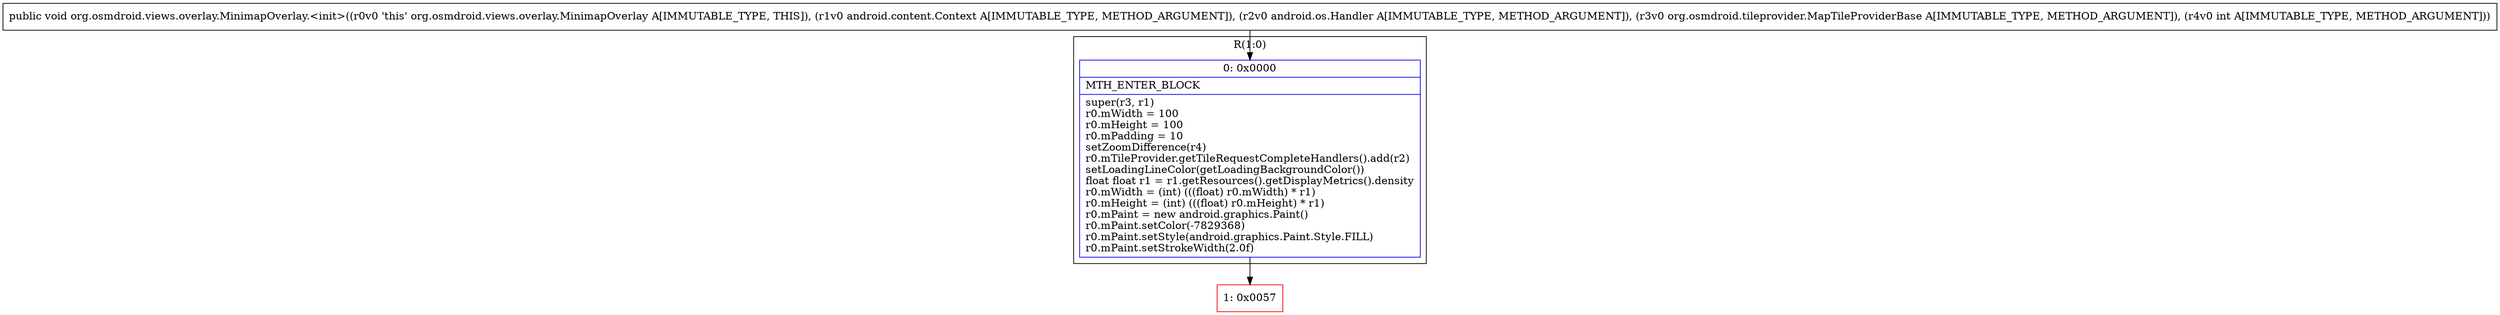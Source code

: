 digraph "CFG fororg.osmdroid.views.overlay.MinimapOverlay.\<init\>(Landroid\/content\/Context;Landroid\/os\/Handler;Lorg\/osmdroid\/tileprovider\/MapTileProviderBase;I)V" {
subgraph cluster_Region_45017684 {
label = "R(1:0)";
node [shape=record,color=blue];
Node_0 [shape=record,label="{0\:\ 0x0000|MTH_ENTER_BLOCK\l|super(r3, r1)\lr0.mWidth = 100\lr0.mHeight = 100\lr0.mPadding = 10\lsetZoomDifference(r4)\lr0.mTileProvider.getTileRequestCompleteHandlers().add(r2)\lsetLoadingLineColor(getLoadingBackgroundColor())\lfloat float r1 = r1.getResources().getDisplayMetrics().density\lr0.mWidth = (int) (((float) r0.mWidth) * r1)\lr0.mHeight = (int) (((float) r0.mHeight) * r1)\lr0.mPaint = new android.graphics.Paint()\lr0.mPaint.setColor(\-7829368)\lr0.mPaint.setStyle(android.graphics.Paint.Style.FILL)\lr0.mPaint.setStrokeWidth(2.0f)\l}"];
}
Node_1 [shape=record,color=red,label="{1\:\ 0x0057}"];
MethodNode[shape=record,label="{public void org.osmdroid.views.overlay.MinimapOverlay.\<init\>((r0v0 'this' org.osmdroid.views.overlay.MinimapOverlay A[IMMUTABLE_TYPE, THIS]), (r1v0 android.content.Context A[IMMUTABLE_TYPE, METHOD_ARGUMENT]), (r2v0 android.os.Handler A[IMMUTABLE_TYPE, METHOD_ARGUMENT]), (r3v0 org.osmdroid.tileprovider.MapTileProviderBase A[IMMUTABLE_TYPE, METHOD_ARGUMENT]), (r4v0 int A[IMMUTABLE_TYPE, METHOD_ARGUMENT])) }"];
MethodNode -> Node_0;
Node_0 -> Node_1;
}

